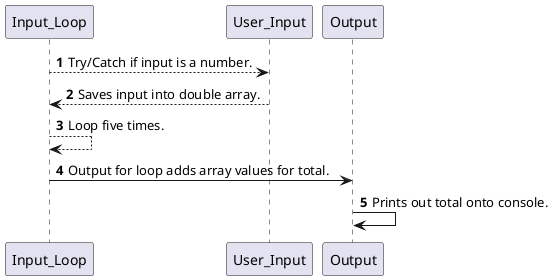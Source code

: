 @startuml
'https://plantuml.com/sequence-diagram

autonumber

Input_Loop --> User_Input: Try/Catch if input is a number.
User_Input --> Input_Loop: Saves input into double array.
Input_Loop --> Input_Loop: Loop five times.


Input_Loop -> Output: Output for loop adds array values for total.
Output -> Output: Prints out total onto console.

@enduml
